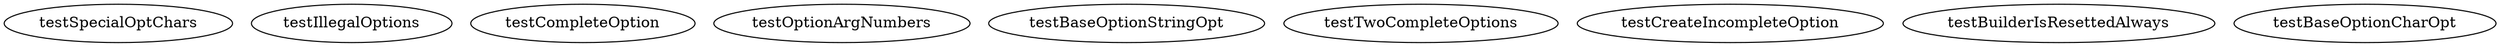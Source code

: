 digraph G {
testSpecialOptChars;
testIllegalOptions;
testCompleteOption;
testOptionArgNumbers;
testBaseOptionStringOpt;
testTwoCompleteOptions;
testCreateIncompleteOption;
testBuilderIsResettedAlways;
testBaseOptionCharOpt;
}